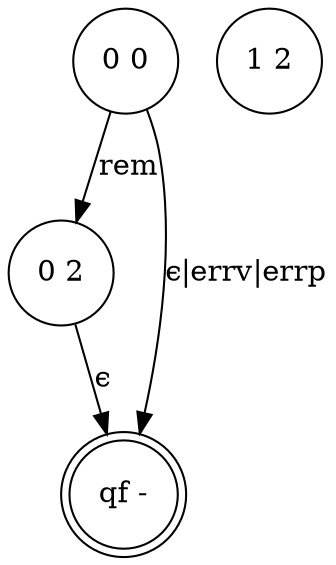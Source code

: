 digraph 8 {
	"0 2" [shape=circle]
	"qf -" [shape=doublecircle]
	"0 0" [shape=circle]
	"1 2" [shape=circle]
	"0 2" -> "qf -" [label="ϵ"]
	"0 0" -> "qf -" [label="ϵ|errv|errp"]
	"0 0" -> "0 2" [label=rem]
}
